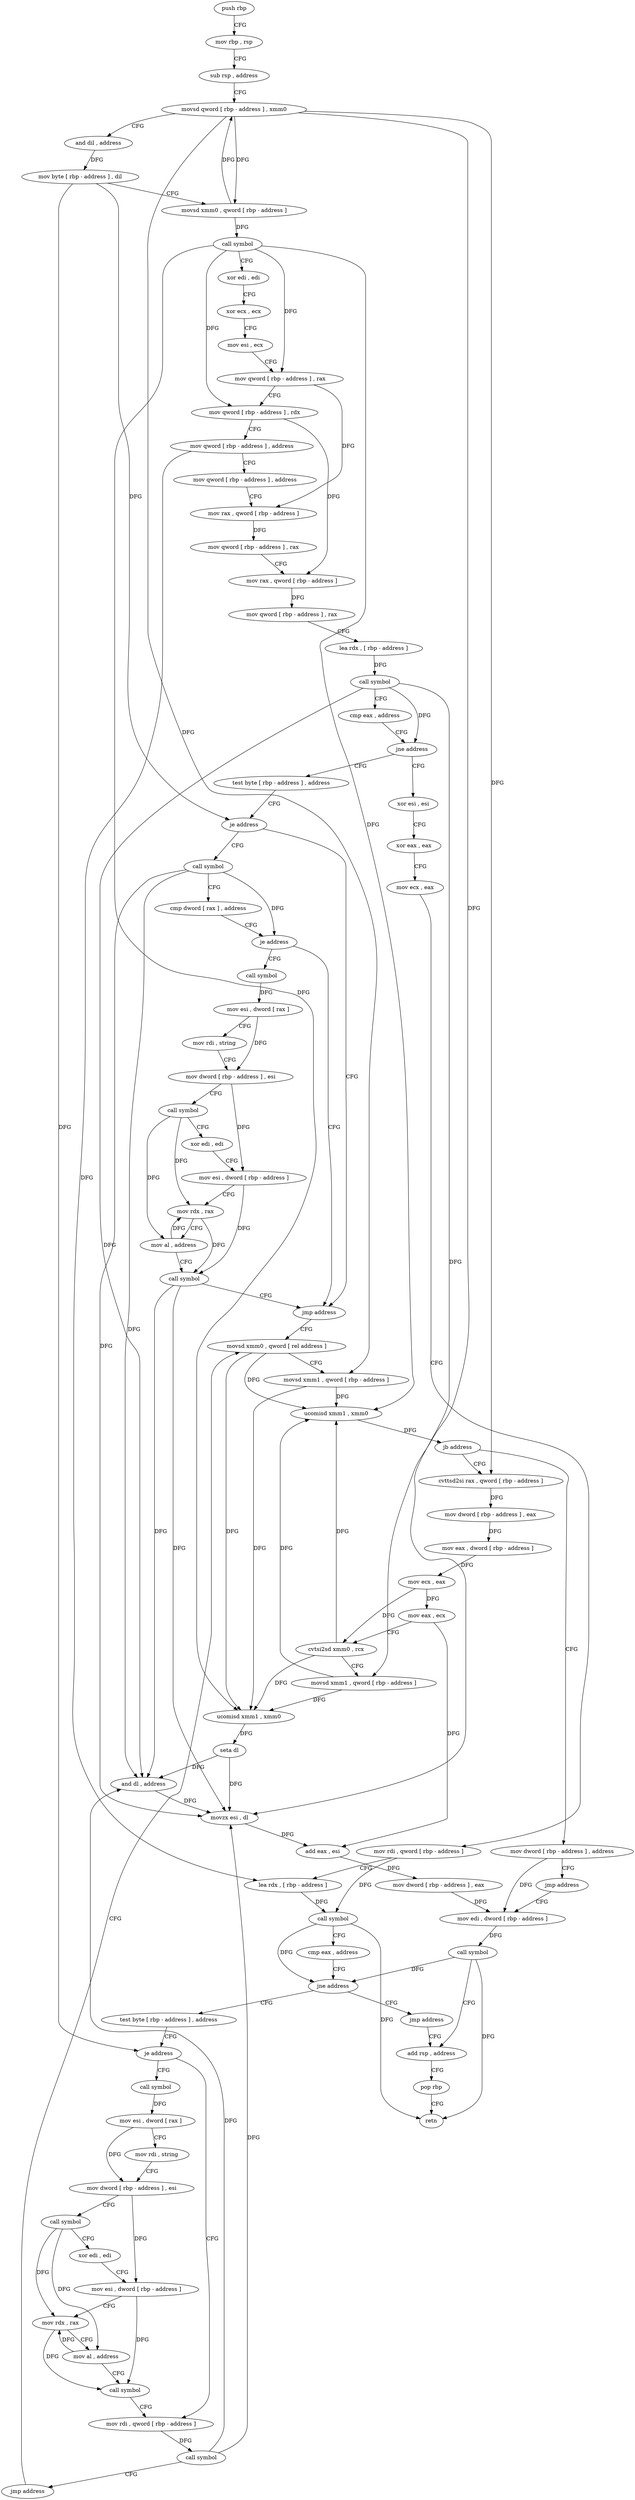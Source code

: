 digraph "func" {
"4204672" [label = "push rbp" ]
"4204673" [label = "mov rbp , rsp" ]
"4204676" [label = "sub rsp , address" ]
"4204680" [label = "movsd qword [ rbp - address ] , xmm0" ]
"4204685" [label = "and dil , address" ]
"4204689" [label = "mov byte [ rbp - address ] , dil" ]
"4204693" [label = "movsd xmm0 , qword [ rbp - address ]" ]
"4204698" [label = "call symbol" ]
"4204703" [label = "xor edi , edi" ]
"4204705" [label = "xor ecx , ecx" ]
"4204707" [label = "mov esi , ecx" ]
"4204709" [label = "mov qword [ rbp - address ] , rax" ]
"4204713" [label = "mov qword [ rbp - address ] , rdx" ]
"4204717" [label = "mov qword [ rbp - address ] , address" ]
"4204725" [label = "mov qword [ rbp - address ] , address" ]
"4204733" [label = "mov rax , qword [ rbp - address ]" ]
"4204737" [label = "mov qword [ rbp - address ] , rax" ]
"4204741" [label = "mov rax , qword [ rbp - address ]" ]
"4204745" [label = "mov qword [ rbp - address ] , rax" ]
"4204749" [label = "lea rdx , [ rbp - address ]" ]
"4204753" [label = "call symbol" ]
"4204758" [label = "cmp eax , address" ]
"4204761" [label = "jne address" ]
"4204864" [label = "test byte [ rbp - address ] , address" ]
"4204767" [label = "xor esi , esi" ]
"4204868" [label = "je address" ]
"4204928" [label = "jmp address" ]
"4204874" [label = "call symbol" ]
"4204769" [label = "xor eax , eax" ]
"4204771" [label = "mov ecx , eax" ]
"4204773" [label = "mov rdi , qword [ rbp - address ]" ]
"4204777" [label = "lea rdx , [ rbp - address ]" ]
"4204781" [label = "call symbol" ]
"4204786" [label = "cmp eax , address" ]
"4204789" [label = "jne address" ]
"4204800" [label = "test byte [ rbp - address ] , address" ]
"4204795" [label = "jmp address" ]
"4204933" [label = "movsd xmm0 , qword [ rel address ]" ]
"4204879" [label = "cmp dword [ rax ] , address" ]
"4204882" [label = "je address" ]
"4204888" [label = "call symbol" ]
"4204804" [label = "je address" ]
"4204850" [label = "mov rdi , qword [ rbp - address ]" ]
"4204810" [label = "call symbol" ]
"4205020" [label = "add rsp , address" ]
"4204941" [label = "movsd xmm1 , qword [ rbp - address ]" ]
"4204946" [label = "ucomisd xmm1 , xmm0" ]
"4204950" [label = "jb address" ]
"4204968" [label = "cvttsd2si rax , qword [ rbp - address ]" ]
"4204956" [label = "mov dword [ rbp - address ] , address" ]
"4204893" [label = "mov esi , dword [ rax ]" ]
"4204895" [label = "mov rdi , string" ]
"4204905" [label = "mov dword [ rbp - address ] , esi" ]
"4204908" [label = "call symbol" ]
"4204913" [label = "xor edi , edi" ]
"4204915" [label = "mov esi , dword [ rbp - address ]" ]
"4204918" [label = "mov rdx , rax" ]
"4204921" [label = "mov al , address" ]
"4204923" [label = "call symbol" ]
"4204854" [label = "call symbol" ]
"4204859" [label = "jmp address" ]
"4204815" [label = "mov esi , dword [ rax ]" ]
"4204817" [label = "mov rdi , string" ]
"4204827" [label = "mov dword [ rbp - address ] , esi" ]
"4204830" [label = "call symbol" ]
"4204835" [label = "xor edi , edi" ]
"4204837" [label = "mov esi , dword [ rbp - address ]" ]
"4204840" [label = "mov rdx , rax" ]
"4204843" [label = "mov al , address" ]
"4204845" [label = "call symbol" ]
"4205024" [label = "pop rbp" ]
"4205025" [label = "retn" ]
"4204974" [label = "mov dword [ rbp - address ] , eax" ]
"4204977" [label = "mov eax , dword [ rbp - address ]" ]
"4204980" [label = "mov ecx , eax" ]
"4204982" [label = "mov eax , ecx" ]
"4204984" [label = "cvtsi2sd xmm0 , rcx" ]
"4204989" [label = "movsd xmm1 , qword [ rbp - address ]" ]
"4204994" [label = "ucomisd xmm1 , xmm0" ]
"4204998" [label = "seta dl" ]
"4205001" [label = "and dl , address" ]
"4205004" [label = "movzx esi , dl" ]
"4205007" [label = "add eax , esi" ]
"4205009" [label = "mov dword [ rbp - address ] , eax" ]
"4205012" [label = "mov edi , dword [ rbp - address ]" ]
"4204963" [label = "jmp address" ]
"4205015" [label = "call symbol" ]
"4204672" -> "4204673" [ label = "CFG" ]
"4204673" -> "4204676" [ label = "CFG" ]
"4204676" -> "4204680" [ label = "CFG" ]
"4204680" -> "4204685" [ label = "CFG" ]
"4204680" -> "4204693" [ label = "DFG" ]
"4204680" -> "4204941" [ label = "DFG" ]
"4204680" -> "4204968" [ label = "DFG" ]
"4204680" -> "4204989" [ label = "DFG" ]
"4204685" -> "4204689" [ label = "DFG" ]
"4204689" -> "4204693" [ label = "CFG" ]
"4204689" -> "4204868" [ label = "DFG" ]
"4204689" -> "4204804" [ label = "DFG" ]
"4204693" -> "4204698" [ label = "DFG" ]
"4204693" -> "4204680" [ label = "DFG" ]
"4204698" -> "4204703" [ label = "CFG" ]
"4204698" -> "4204709" [ label = "DFG" ]
"4204698" -> "4204713" [ label = "DFG" ]
"4204698" -> "4204946" [ label = "DFG" ]
"4204698" -> "4204994" [ label = "DFG" ]
"4204703" -> "4204705" [ label = "CFG" ]
"4204705" -> "4204707" [ label = "CFG" ]
"4204707" -> "4204709" [ label = "CFG" ]
"4204709" -> "4204713" [ label = "CFG" ]
"4204709" -> "4204733" [ label = "DFG" ]
"4204713" -> "4204717" [ label = "CFG" ]
"4204713" -> "4204741" [ label = "DFG" ]
"4204717" -> "4204725" [ label = "CFG" ]
"4204717" -> "4204777" [ label = "DFG" ]
"4204725" -> "4204733" [ label = "CFG" ]
"4204733" -> "4204737" [ label = "DFG" ]
"4204737" -> "4204741" [ label = "CFG" ]
"4204741" -> "4204745" [ label = "DFG" ]
"4204745" -> "4204749" [ label = "CFG" ]
"4204749" -> "4204753" [ label = "DFG" ]
"4204753" -> "4204758" [ label = "CFG" ]
"4204753" -> "4204761" [ label = "DFG" ]
"4204753" -> "4205001" [ label = "DFG" ]
"4204753" -> "4205004" [ label = "DFG" ]
"4204758" -> "4204761" [ label = "CFG" ]
"4204761" -> "4204864" [ label = "CFG" ]
"4204761" -> "4204767" [ label = "CFG" ]
"4204864" -> "4204868" [ label = "CFG" ]
"4204767" -> "4204769" [ label = "CFG" ]
"4204868" -> "4204928" [ label = "CFG" ]
"4204868" -> "4204874" [ label = "CFG" ]
"4204928" -> "4204933" [ label = "CFG" ]
"4204874" -> "4204879" [ label = "CFG" ]
"4204874" -> "4204882" [ label = "DFG" ]
"4204874" -> "4205001" [ label = "DFG" ]
"4204874" -> "4205004" [ label = "DFG" ]
"4204769" -> "4204771" [ label = "CFG" ]
"4204771" -> "4204773" [ label = "CFG" ]
"4204773" -> "4204777" [ label = "CFG" ]
"4204773" -> "4204781" [ label = "DFG" ]
"4204777" -> "4204781" [ label = "DFG" ]
"4204781" -> "4204786" [ label = "CFG" ]
"4204781" -> "4204789" [ label = "DFG" ]
"4204781" -> "4205025" [ label = "DFG" ]
"4204786" -> "4204789" [ label = "CFG" ]
"4204789" -> "4204800" [ label = "CFG" ]
"4204789" -> "4204795" [ label = "CFG" ]
"4204800" -> "4204804" [ label = "CFG" ]
"4204795" -> "4205020" [ label = "CFG" ]
"4204933" -> "4204941" [ label = "CFG" ]
"4204933" -> "4204946" [ label = "DFG" ]
"4204933" -> "4204994" [ label = "DFG" ]
"4204879" -> "4204882" [ label = "CFG" ]
"4204882" -> "4204928" [ label = "CFG" ]
"4204882" -> "4204888" [ label = "CFG" ]
"4204888" -> "4204893" [ label = "DFG" ]
"4204804" -> "4204850" [ label = "CFG" ]
"4204804" -> "4204810" [ label = "CFG" ]
"4204850" -> "4204854" [ label = "DFG" ]
"4204810" -> "4204815" [ label = "DFG" ]
"4205020" -> "4205024" [ label = "CFG" ]
"4204941" -> "4204946" [ label = "DFG" ]
"4204941" -> "4204994" [ label = "DFG" ]
"4204946" -> "4204950" [ label = "DFG" ]
"4204950" -> "4204968" [ label = "CFG" ]
"4204950" -> "4204956" [ label = "CFG" ]
"4204968" -> "4204974" [ label = "DFG" ]
"4204956" -> "4204963" [ label = "CFG" ]
"4204956" -> "4205012" [ label = "DFG" ]
"4204893" -> "4204895" [ label = "CFG" ]
"4204893" -> "4204905" [ label = "DFG" ]
"4204895" -> "4204905" [ label = "CFG" ]
"4204905" -> "4204908" [ label = "CFG" ]
"4204905" -> "4204915" [ label = "DFG" ]
"4204908" -> "4204913" [ label = "CFG" ]
"4204908" -> "4204918" [ label = "DFG" ]
"4204908" -> "4204921" [ label = "DFG" ]
"4204913" -> "4204915" [ label = "CFG" ]
"4204915" -> "4204918" [ label = "CFG" ]
"4204915" -> "4204923" [ label = "DFG" ]
"4204918" -> "4204921" [ label = "CFG" ]
"4204918" -> "4204923" [ label = "DFG" ]
"4204921" -> "4204923" [ label = "CFG" ]
"4204921" -> "4204918" [ label = "DFG" ]
"4204923" -> "4204928" [ label = "CFG" ]
"4204923" -> "4205001" [ label = "DFG" ]
"4204923" -> "4205004" [ label = "DFG" ]
"4204854" -> "4204859" [ label = "CFG" ]
"4204854" -> "4205001" [ label = "DFG" ]
"4204854" -> "4205004" [ label = "DFG" ]
"4204859" -> "4204933" [ label = "CFG" ]
"4204815" -> "4204817" [ label = "CFG" ]
"4204815" -> "4204827" [ label = "DFG" ]
"4204817" -> "4204827" [ label = "CFG" ]
"4204827" -> "4204830" [ label = "CFG" ]
"4204827" -> "4204837" [ label = "DFG" ]
"4204830" -> "4204835" [ label = "CFG" ]
"4204830" -> "4204840" [ label = "DFG" ]
"4204830" -> "4204843" [ label = "DFG" ]
"4204835" -> "4204837" [ label = "CFG" ]
"4204837" -> "4204840" [ label = "CFG" ]
"4204837" -> "4204845" [ label = "DFG" ]
"4204840" -> "4204843" [ label = "CFG" ]
"4204840" -> "4204845" [ label = "DFG" ]
"4204843" -> "4204845" [ label = "CFG" ]
"4204843" -> "4204840" [ label = "DFG" ]
"4204845" -> "4204850" [ label = "CFG" ]
"4205024" -> "4205025" [ label = "CFG" ]
"4204974" -> "4204977" [ label = "DFG" ]
"4204977" -> "4204980" [ label = "DFG" ]
"4204980" -> "4204982" [ label = "DFG" ]
"4204980" -> "4204984" [ label = "DFG" ]
"4204982" -> "4204984" [ label = "CFG" ]
"4204982" -> "4205007" [ label = "DFG" ]
"4204984" -> "4204989" [ label = "CFG" ]
"4204984" -> "4204946" [ label = "DFG" ]
"4204984" -> "4204994" [ label = "DFG" ]
"4204989" -> "4204994" [ label = "DFG" ]
"4204989" -> "4204946" [ label = "DFG" ]
"4204994" -> "4204998" [ label = "DFG" ]
"4204998" -> "4205001" [ label = "DFG" ]
"4204998" -> "4205004" [ label = "DFG" ]
"4205001" -> "4205004" [ label = "DFG" ]
"4205004" -> "4205007" [ label = "DFG" ]
"4205007" -> "4205009" [ label = "DFG" ]
"4205009" -> "4205012" [ label = "DFG" ]
"4205012" -> "4205015" [ label = "DFG" ]
"4204963" -> "4205012" [ label = "CFG" ]
"4205015" -> "4205020" [ label = "CFG" ]
"4205015" -> "4204789" [ label = "DFG" ]
"4205015" -> "4205025" [ label = "DFG" ]
}
